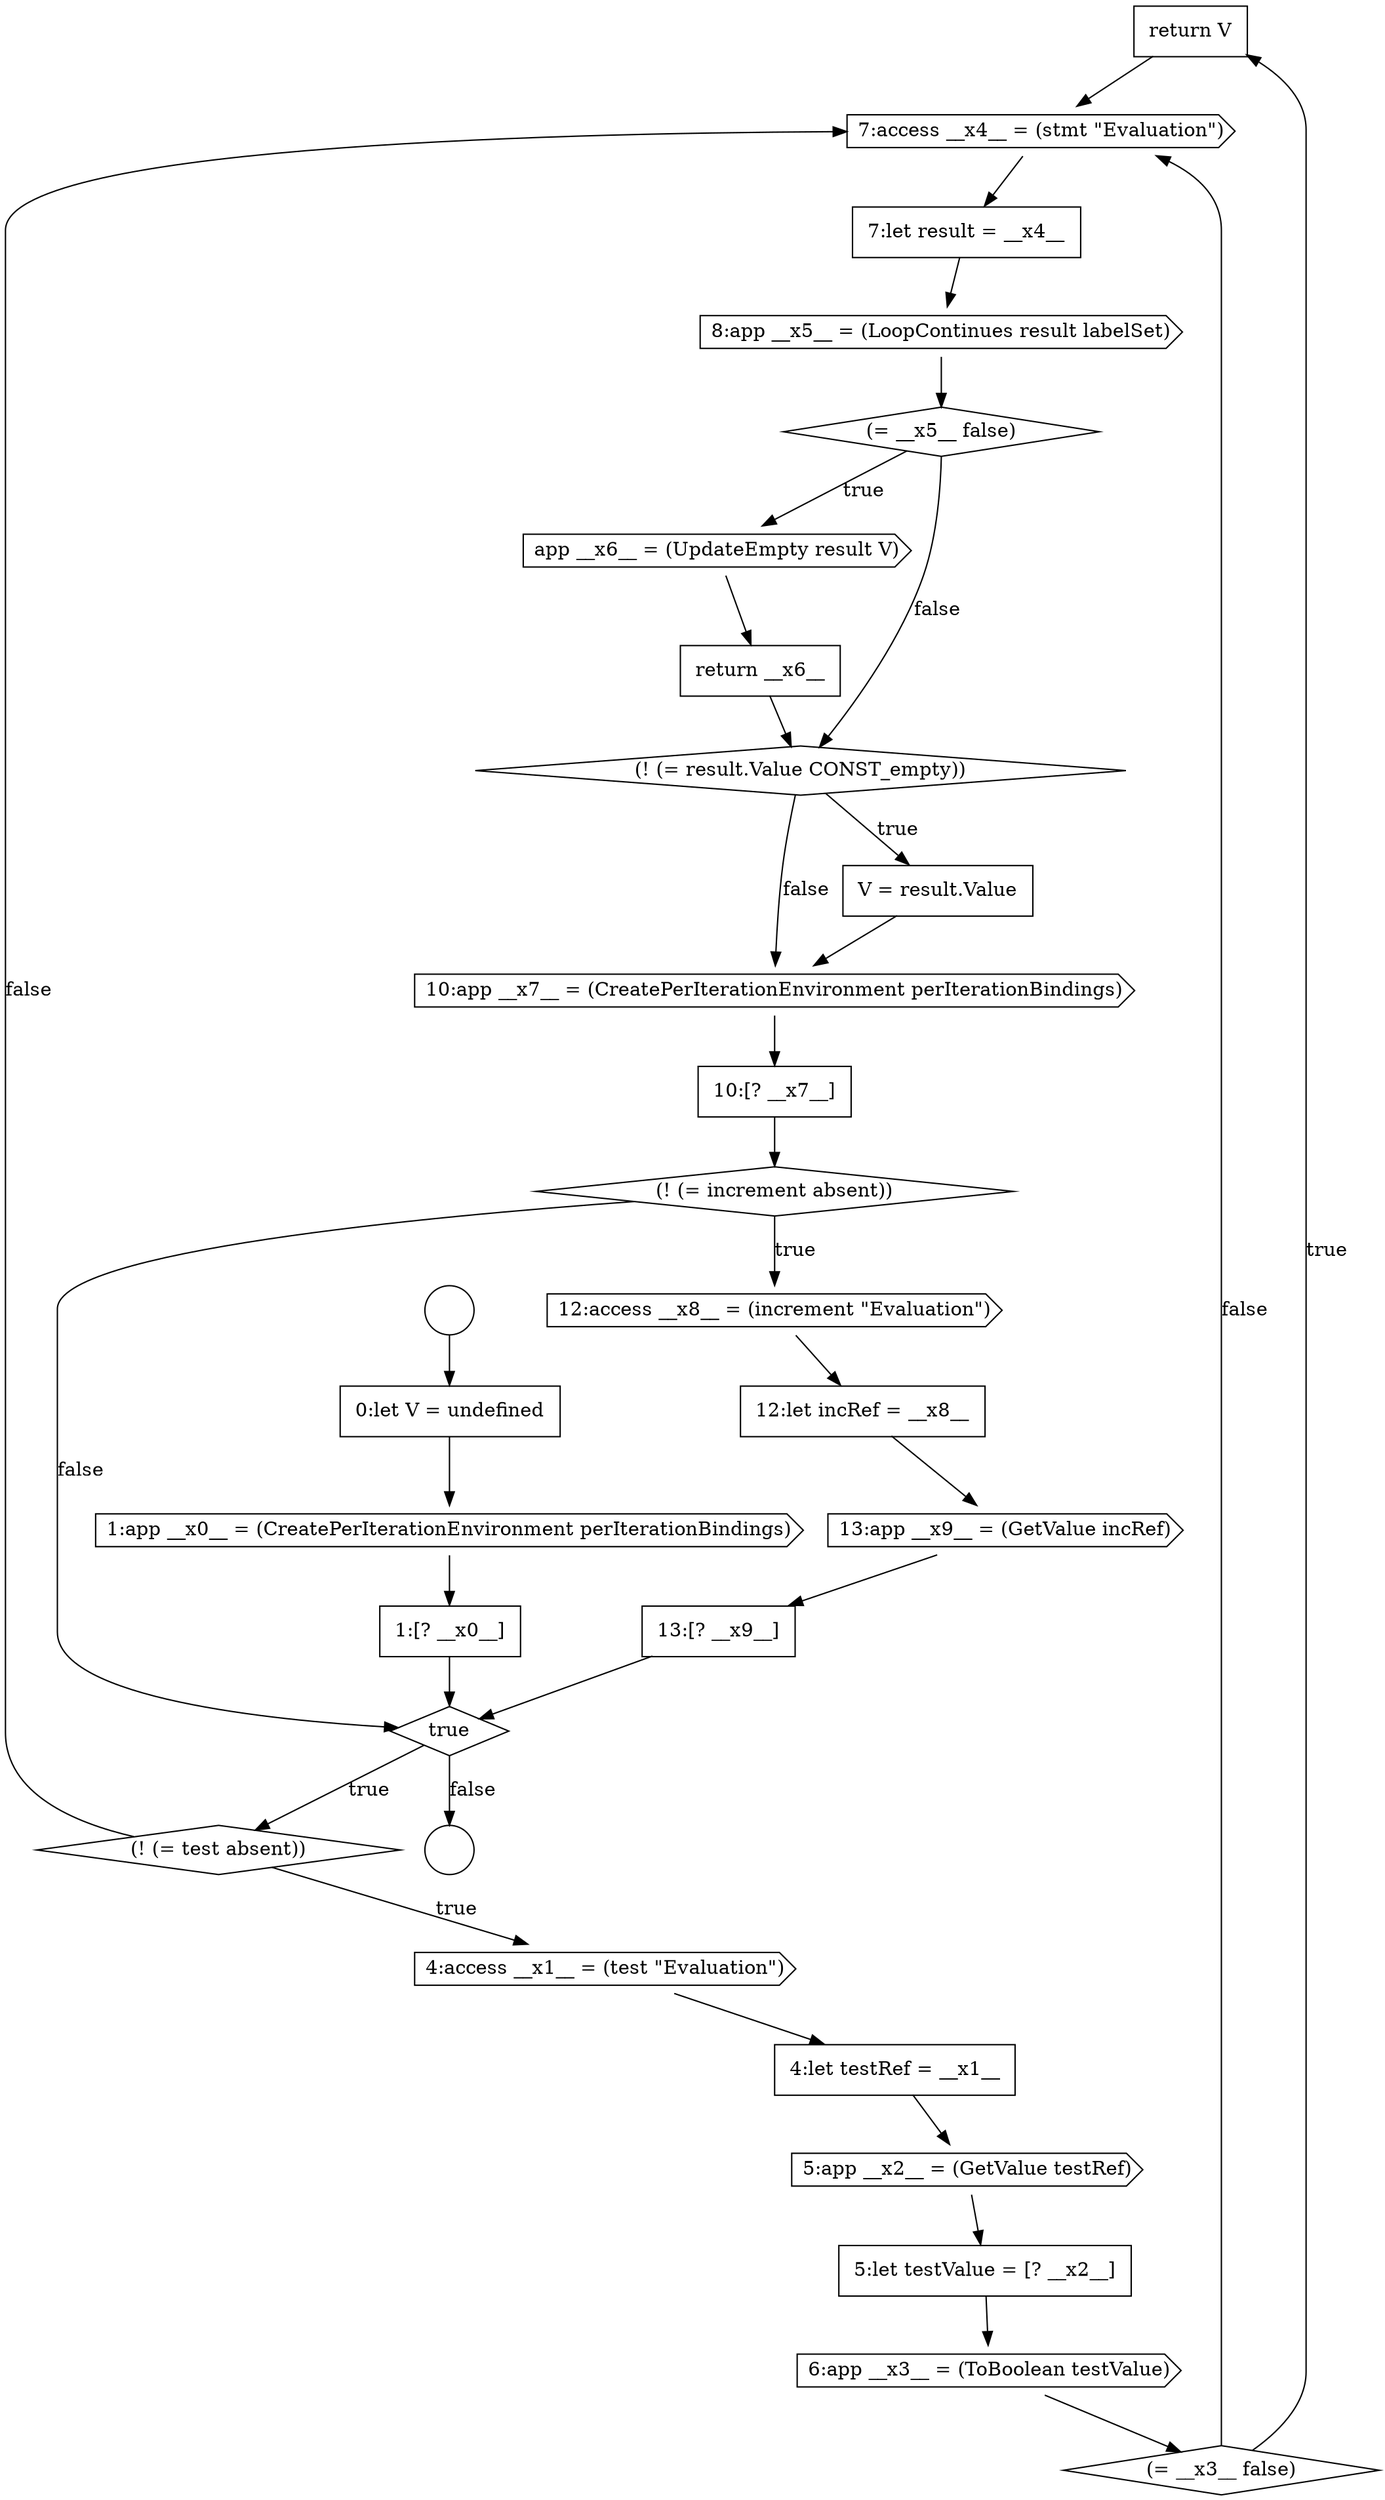 digraph {
  node6470 [shape=none, margin=0, label=<<font color="black">
    <table border="0" cellborder="1" cellspacing="0" cellpadding="10">
      <tr><td align="left">return V</td></tr>
    </table>
  </font>> color="black" fillcolor="white" style=filled]
  node6474 [shape=diamond, label=<<font color="black">(= __x5__ false)</font>> color="black" fillcolor="white" style=filled]
  node6469 [shape=diamond, label=<<font color="black">(= __x3__ false)</font>> color="black" fillcolor="white" style=filled]
  node6468 [shape=cds, label=<<font color="black">6:app __x3__ = (ToBoolean testValue)</font>> color="black" fillcolor="white" style=filled]
  node6463 [shape=diamond, label=<<font color="black">(! (= test absent))</font>> color="black" fillcolor="white" style=filled]
  node6458 [shape=circle label=" " color="black" fillcolor="white" style=filled]
  node6480 [shape=none, margin=0, label=<<font color="black">
    <table border="0" cellborder="1" cellspacing="0" cellpadding="10">
      <tr><td align="left">10:[? __x7__]</td></tr>
    </table>
  </font>> color="black" fillcolor="white" style=filled]
  node6466 [shape=cds, label=<<font color="black">5:app __x2__ = (GetValue testRef)</font>> color="black" fillcolor="white" style=filled]
  node6483 [shape=none, margin=0, label=<<font color="black">
    <table border="0" cellborder="1" cellspacing="0" cellpadding="10">
      <tr><td align="left">12:let incRef = __x8__</td></tr>
    </table>
  </font>> color="black" fillcolor="white" style=filled]
  node6482 [shape=cds, label=<<font color="black">12:access __x8__ = (increment &quot;Evaluation&quot;)</font>> color="black" fillcolor="white" style=filled]
  node6464 [shape=cds, label=<<font color="black">4:access __x1__ = (test &quot;Evaluation&quot;)</font>> color="black" fillcolor="white" style=filled]
  node6477 [shape=diamond, label=<<font color="black">(! (= result.Value CONST_empty))</font>> color="black" fillcolor="white" style=filled]
  node6459 [shape=none, margin=0, label=<<font color="black">
    <table border="0" cellborder="1" cellspacing="0" cellpadding="10">
      <tr><td align="left">0:let V = undefined</td></tr>
    </table>
  </font>> color="black" fillcolor="white" style=filled]
  node6475 [shape=cds, label=<<font color="black">app __x6__ = (UpdateEmpty result V)</font>> color="black" fillcolor="white" style=filled]
  node6465 [shape=none, margin=0, label=<<font color="black">
    <table border="0" cellborder="1" cellspacing="0" cellpadding="10">
      <tr><td align="left">4:let testRef = __x1__</td></tr>
    </table>
  </font>> color="black" fillcolor="white" style=filled]
  node6478 [shape=none, margin=0, label=<<font color="black">
    <table border="0" cellborder="1" cellspacing="0" cellpadding="10">
      <tr><td align="left">V = result.Value</td></tr>
    </table>
  </font>> color="black" fillcolor="white" style=filled]
  node6461 [shape=none, margin=0, label=<<font color="black">
    <table border="0" cellborder="1" cellspacing="0" cellpadding="10">
      <tr><td align="left">1:[? __x0__]</td></tr>
    </table>
  </font>> color="black" fillcolor="white" style=filled]
  node6460 [shape=cds, label=<<font color="black">1:app __x0__ = (CreatePerIterationEnvironment perIterationBindings)</font>> color="black" fillcolor="white" style=filled]
  node6485 [shape=none, margin=0, label=<<font color="black">
    <table border="0" cellborder="1" cellspacing="0" cellpadding="10">
      <tr><td align="left">13:[? __x9__]</td></tr>
    </table>
  </font>> color="black" fillcolor="white" style=filled]
  node6476 [shape=none, margin=0, label=<<font color="black">
    <table border="0" cellborder="1" cellspacing="0" cellpadding="10">
      <tr><td align="left">return __x6__</td></tr>
    </table>
  </font>> color="black" fillcolor="white" style=filled]
  node6472 [shape=none, margin=0, label=<<font color="black">
    <table border="0" cellborder="1" cellspacing="0" cellpadding="10">
      <tr><td align="left">7:let result = __x4__</td></tr>
    </table>
  </font>> color="black" fillcolor="white" style=filled]
  node6481 [shape=diamond, label=<<font color="black">(! (= increment absent))</font>> color="black" fillcolor="white" style=filled]
  node6457 [shape=circle label=" " color="black" fillcolor="white" style=filled]
  node6479 [shape=cds, label=<<font color="black">10:app __x7__ = (CreatePerIterationEnvironment perIterationBindings)</font>> color="black" fillcolor="white" style=filled]
  node6467 [shape=none, margin=0, label=<<font color="black">
    <table border="0" cellborder="1" cellspacing="0" cellpadding="10">
      <tr><td align="left">5:let testValue = [? __x2__]</td></tr>
    </table>
  </font>> color="black" fillcolor="white" style=filled]
  node6484 [shape=cds, label=<<font color="black">13:app __x9__ = (GetValue incRef)</font>> color="black" fillcolor="white" style=filled]
  node6462 [shape=diamond, label=<<font color="black">true</font>> color="black" fillcolor="white" style=filled]
  node6473 [shape=cds, label=<<font color="black">8:app __x5__ = (LoopContinues result labelSet)</font>> color="black" fillcolor="white" style=filled]
  node6471 [shape=cds, label=<<font color="black">7:access __x4__ = (stmt &quot;Evaluation&quot;)</font>> color="black" fillcolor="white" style=filled]
  node6465 -> node6466 [ color="black"]
  node6463 -> node6464 [label=<<font color="black">true</font>> color="black"]
  node6463 -> node6471 [label=<<font color="black">false</font>> color="black"]
  node6457 -> node6459 [ color="black"]
  node6467 -> node6468 [ color="black"]
  node6464 -> node6465 [ color="black"]
  node6479 -> node6480 [ color="black"]
  node6475 -> node6476 [ color="black"]
  node6459 -> node6460 [ color="black"]
  node6482 -> node6483 [ color="black"]
  node6468 -> node6469 [ color="black"]
  node6472 -> node6473 [ color="black"]
  node6477 -> node6478 [label=<<font color="black">true</font>> color="black"]
  node6477 -> node6479 [label=<<font color="black">false</font>> color="black"]
  node6460 -> node6461 [ color="black"]
  node6462 -> node6463 [label=<<font color="black">true</font>> color="black"]
  node6462 -> node6458 [label=<<font color="black">false</font>> color="black"]
  node6483 -> node6484 [ color="black"]
  node6485 -> node6462 [ color="black"]
  node6481 -> node6482 [label=<<font color="black">true</font>> color="black"]
  node6481 -> node6462 [label=<<font color="black">false</font>> color="black"]
  node6474 -> node6475 [label=<<font color="black">true</font>> color="black"]
  node6474 -> node6477 [label=<<font color="black">false</font>> color="black"]
  node6471 -> node6472 [ color="black"]
  node6469 -> node6470 [label=<<font color="black">true</font>> color="black"]
  node6469 -> node6471 [label=<<font color="black">false</font>> color="black"]
  node6478 -> node6479 [ color="black"]
  node6484 -> node6485 [ color="black"]
  node6466 -> node6467 [ color="black"]
  node6470 -> node6471 [ color="black"]
  node6461 -> node6462 [ color="black"]
  node6480 -> node6481 [ color="black"]
  node6476 -> node6477 [ color="black"]
  node6473 -> node6474 [ color="black"]
}
